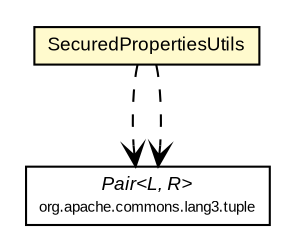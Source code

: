 #!/usr/local/bin/dot
#
# Class diagram 
# Generated by UMLGraph version R5_6-24-gf6e263 (http://www.umlgraph.org/)
#

digraph G {
	edge [fontname="arial",fontsize=10,labelfontname="arial",labelfontsize=10];
	node [fontname="arial",fontsize=10,shape=plaintext];
	nodesep=0.25;
	ranksep=0.5;
	// net.brabenetz.lib.securedproperties.utils.SecuredPropertiesUtils
	c93 [label=<<table title="net.brabenetz.lib.securedproperties.utils.SecuredPropertiesUtils" border="0" cellborder="1" cellspacing="0" cellpadding="2" port="p" bgcolor="lemonChiffon" href="./SecuredPropertiesUtils.html">
		<tr><td><table border="0" cellspacing="0" cellpadding="1">
<tr><td align="center" balign="center"> SecuredPropertiesUtils </td></tr>
		</table></td></tr>
		</table>>, URL="./SecuredPropertiesUtils.html", fontname="arial", fontcolor="black", fontsize=9.0];
	// net.brabenetz.lib.securedproperties.utils.SecuredPropertiesUtils DEPEND org.apache.commons.lang3.tuple.Pair<L, R>
	c93:p -> c98:p [taillabel="", label="", headlabel="", fontname="arial", fontcolor="black", fontsize=10.0, color="black", arrowhead=open, style=dashed];
	// net.brabenetz.lib.securedproperties.utils.SecuredPropertiesUtils DEPEND org.apache.commons.lang3.tuple.Pair<L, R>
	c93:p -> c98:p [taillabel="", label="", headlabel="", fontname="arial", fontcolor="black", fontsize=10.0, color="black", arrowhead=open, style=dashed];
	// org.apache.commons.lang3.tuple.Pair<L, R>
	c98 [label=<<table title="org.apache.commons.lang3.tuple.Pair" border="0" cellborder="1" cellspacing="0" cellpadding="2" port="p">
		<tr><td><table border="0" cellspacing="0" cellpadding="1">
<tr><td align="center" balign="center"><font face="arial italic"> Pair&lt;L, R&gt; </font></td></tr>
<tr><td align="center" balign="center"><font point-size="7.0"> org.apache.commons.lang3.tuple </font></td></tr>
		</table></td></tr>
		</table>>, URL="null", fontname="arial", fontcolor="black", fontsize=9.0];
}


